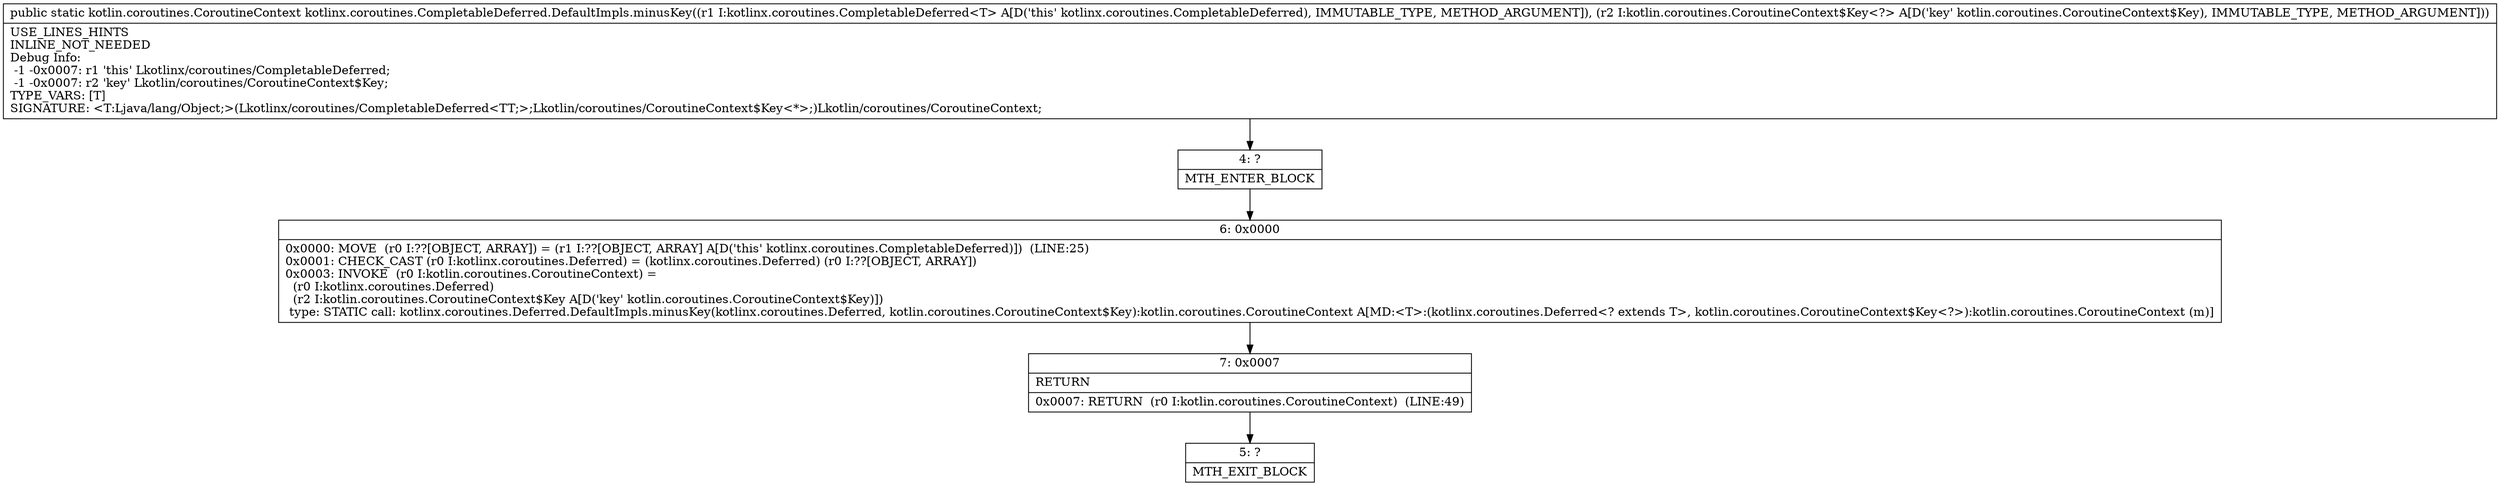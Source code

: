 digraph "CFG forkotlinx.coroutines.CompletableDeferred.DefaultImpls.minusKey(Lkotlinx\/coroutines\/CompletableDeferred;Lkotlin\/coroutines\/CoroutineContext$Key;)Lkotlin\/coroutines\/CoroutineContext;" {
Node_4 [shape=record,label="{4\:\ ?|MTH_ENTER_BLOCK\l}"];
Node_6 [shape=record,label="{6\:\ 0x0000|0x0000: MOVE  (r0 I:??[OBJECT, ARRAY]) = (r1 I:??[OBJECT, ARRAY] A[D('this' kotlinx.coroutines.CompletableDeferred)])  (LINE:25)\l0x0001: CHECK_CAST (r0 I:kotlinx.coroutines.Deferred) = (kotlinx.coroutines.Deferred) (r0 I:??[OBJECT, ARRAY]) \l0x0003: INVOKE  (r0 I:kotlin.coroutines.CoroutineContext) = \l  (r0 I:kotlinx.coroutines.Deferred)\l  (r2 I:kotlin.coroutines.CoroutineContext$Key A[D('key' kotlin.coroutines.CoroutineContext$Key)])\l type: STATIC call: kotlinx.coroutines.Deferred.DefaultImpls.minusKey(kotlinx.coroutines.Deferred, kotlin.coroutines.CoroutineContext$Key):kotlin.coroutines.CoroutineContext A[MD:\<T\>:(kotlinx.coroutines.Deferred\<? extends T\>, kotlin.coroutines.CoroutineContext$Key\<?\>):kotlin.coroutines.CoroutineContext (m)]\l}"];
Node_7 [shape=record,label="{7\:\ 0x0007|RETURN\l|0x0007: RETURN  (r0 I:kotlin.coroutines.CoroutineContext)  (LINE:49)\l}"];
Node_5 [shape=record,label="{5\:\ ?|MTH_EXIT_BLOCK\l}"];
MethodNode[shape=record,label="{public static kotlin.coroutines.CoroutineContext kotlinx.coroutines.CompletableDeferred.DefaultImpls.minusKey((r1 I:kotlinx.coroutines.CompletableDeferred\<T\> A[D('this' kotlinx.coroutines.CompletableDeferred), IMMUTABLE_TYPE, METHOD_ARGUMENT]), (r2 I:kotlin.coroutines.CoroutineContext$Key\<?\> A[D('key' kotlin.coroutines.CoroutineContext$Key), IMMUTABLE_TYPE, METHOD_ARGUMENT]))  | USE_LINES_HINTS\lINLINE_NOT_NEEDED\lDebug Info:\l  \-1 \-0x0007: r1 'this' Lkotlinx\/coroutines\/CompletableDeferred;\l  \-1 \-0x0007: r2 'key' Lkotlin\/coroutines\/CoroutineContext$Key;\lTYPE_VARS: [T]\lSIGNATURE: \<T:Ljava\/lang\/Object;\>(Lkotlinx\/coroutines\/CompletableDeferred\<TT;\>;Lkotlin\/coroutines\/CoroutineContext$Key\<*\>;)Lkotlin\/coroutines\/CoroutineContext;\l}"];
MethodNode -> Node_4;Node_4 -> Node_6;
Node_6 -> Node_7;
Node_7 -> Node_5;
}

